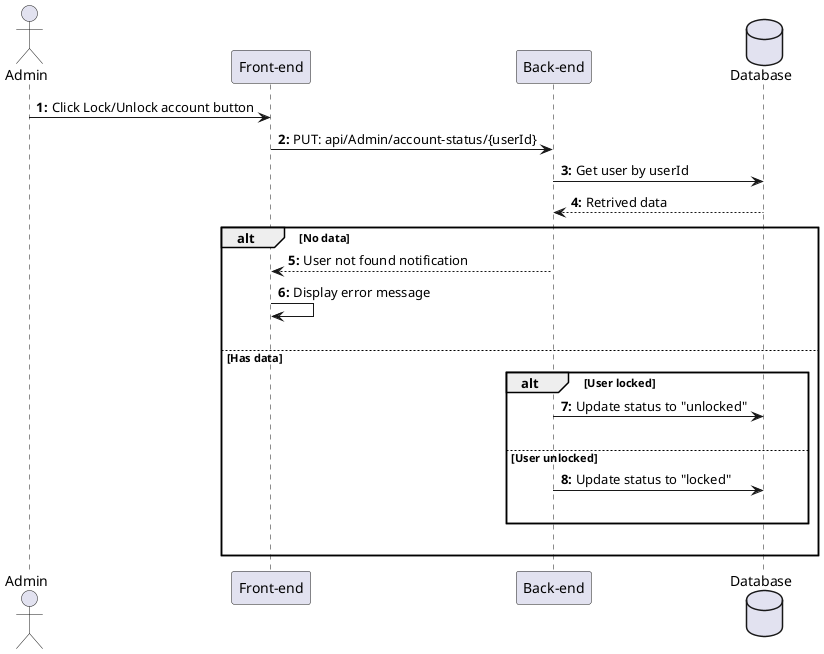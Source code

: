 @startuml Register
actor Admin as user
participant "Front-end" as client
participant "Back-end" as server 
database "Database" as db

autonumber "<b>0:"

user -> client : Click Lock/Unlock account button
client -> server : PUT: api/Admin/account-status/{userId}
server -> db : Get user by userId
db --> server : Retrived data

alt No data
    server --> client : User not found notification
    client -> client : Display error message 
    |||
else Has data
    alt User locked
        server -> db : Update status to "unlocked"
        |||
    else User unlocked
        server -> db : Update status to "locked"
        |||
    end
    |||
end 
@enduml